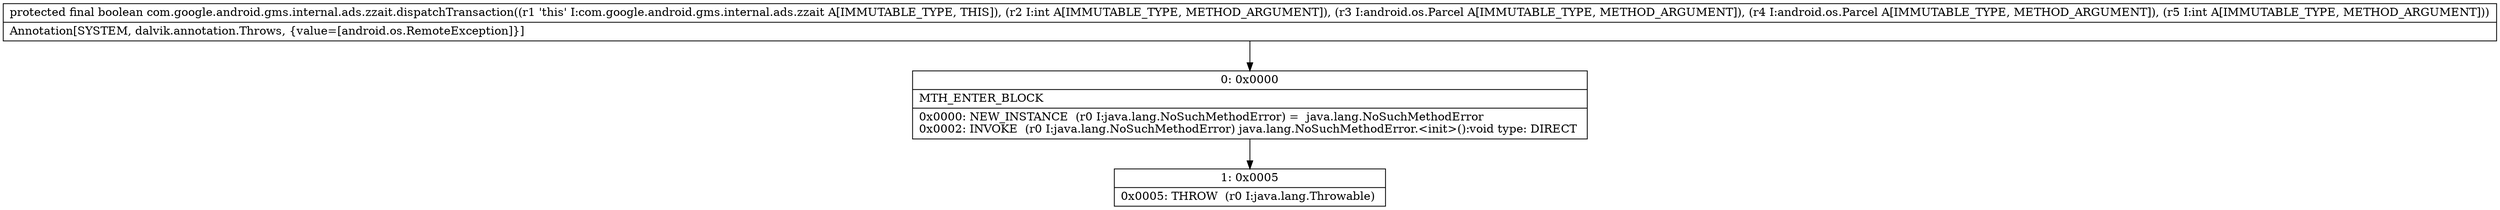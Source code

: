 digraph "CFG forcom.google.android.gms.internal.ads.zzait.dispatchTransaction(ILandroid\/os\/Parcel;Landroid\/os\/Parcel;I)Z" {
Node_0 [shape=record,label="{0\:\ 0x0000|MTH_ENTER_BLOCK\l|0x0000: NEW_INSTANCE  (r0 I:java.lang.NoSuchMethodError) =  java.lang.NoSuchMethodError \l0x0002: INVOKE  (r0 I:java.lang.NoSuchMethodError) java.lang.NoSuchMethodError.\<init\>():void type: DIRECT \l}"];
Node_1 [shape=record,label="{1\:\ 0x0005|0x0005: THROW  (r0 I:java.lang.Throwable) \l}"];
MethodNode[shape=record,label="{protected final boolean com.google.android.gms.internal.ads.zzait.dispatchTransaction((r1 'this' I:com.google.android.gms.internal.ads.zzait A[IMMUTABLE_TYPE, THIS]), (r2 I:int A[IMMUTABLE_TYPE, METHOD_ARGUMENT]), (r3 I:android.os.Parcel A[IMMUTABLE_TYPE, METHOD_ARGUMENT]), (r4 I:android.os.Parcel A[IMMUTABLE_TYPE, METHOD_ARGUMENT]), (r5 I:int A[IMMUTABLE_TYPE, METHOD_ARGUMENT]))  | Annotation[SYSTEM, dalvik.annotation.Throws, \{value=[android.os.RemoteException]\}]\l}"];
MethodNode -> Node_0;
Node_0 -> Node_1;
}


